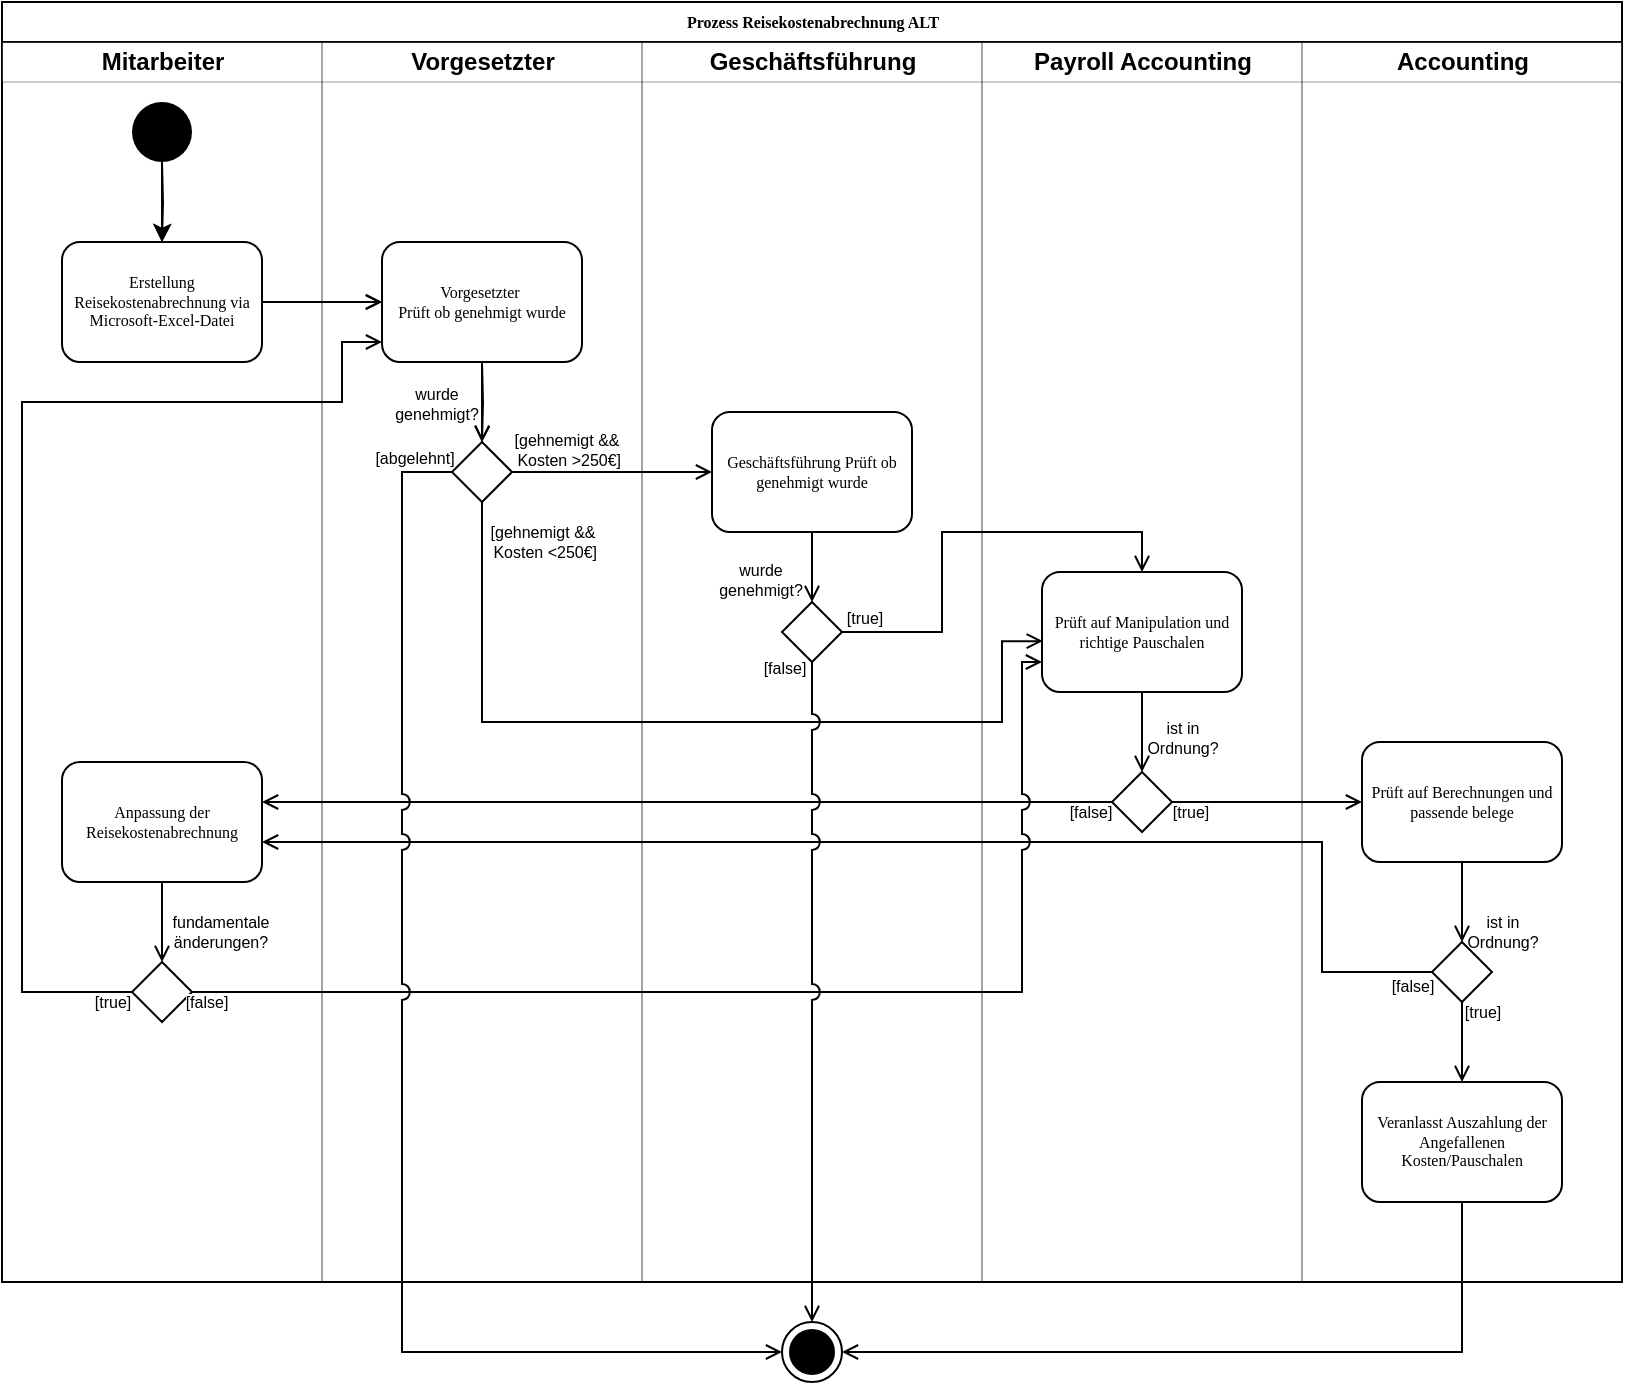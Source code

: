 <mxfile version="20.3.0" type="device"><diagram name="Page-1" id="74e2e168-ea6b-b213-b513-2b3c1d86103e"><mxGraphModel dx="813" dy="494" grid="1" gridSize="10" guides="1" tooltips="1" connect="1" arrows="1" fold="1" page="1" pageScale="1" pageWidth="1100" pageHeight="850" background="none" math="0" shadow="0"><root><mxCell id="0"/><mxCell id="1" parent="0"/><mxCell id="77e6c97f196da883-1" value="Prozess Reisekostenabrechnung ALT" style="swimlane;html=1;childLayout=stackLayout;startSize=20;rounded=0;shadow=0;labelBackgroundColor=none;strokeWidth=1;fontFamily=Verdana;fontSize=8;align=center;" parent="1" vertex="1"><mxGeometry width="810" height="640" as="geometry"/></mxCell><mxCell id="77e6c97f196da883-2" value="Mitarbeiter" style="swimlane;html=1;startSize=20;opacity=20;" parent="77e6c97f196da883-1" vertex="1"><mxGeometry y="20" width="160" height="620" as="geometry"/></mxCell><mxCell id="77e6c97f196da883-8" value="Erstellung Reisekostenabrechnung via Microsoft-Excel-Datei" style="rounded=1;whiteSpace=wrap;html=1;shadow=0;labelBackgroundColor=none;strokeWidth=1;fontFamily=Verdana;fontSize=8;align=center;" parent="77e6c97f196da883-2" vertex="1"><mxGeometry x="30" y="100" width="100" height="60" as="geometry"/></mxCell><mxCell id="UOhaXWKnbidm3IS1rfFW-2" value="" style="edgeStyle=orthogonalEdgeStyle;rounded=0;orthogonalLoop=1;jettySize=auto;html=1;" edge="1" parent="77e6c97f196da883-2" source="UOhaXWKnbidm3IS1rfFW-8" target="77e6c97f196da883-8"><mxGeometry relative="1" as="geometry"><mxPoint x="80" y="60" as="sourcePoint"/></mxGeometry></mxCell><mxCell id="UOhaXWKnbidm3IS1rfFW-8" value="" style="ellipse;fillColor=#000000;strokeColor=none;" vertex="1" parent="77e6c97f196da883-2"><mxGeometry x="65" y="30" width="30" height="30" as="geometry"/></mxCell><mxCell id="UOhaXWKnbidm3IS1rfFW-81" style="edgeStyle=orthogonalEdgeStyle;rounded=0;sketch=0;jumpStyle=arc;jumpSize=8;orthogonalLoop=1;jettySize=auto;html=1;shadow=0;labelBackgroundColor=default;labelBorderColor=none;strokeColor=default;strokeWidth=1;fontSize=8;endArrow=open;endFill=0;" edge="1" parent="77e6c97f196da883-2" source="UOhaXWKnbidm3IS1rfFW-67" target="UOhaXWKnbidm3IS1rfFW-79"><mxGeometry relative="1" as="geometry"/></mxCell><mxCell id="UOhaXWKnbidm3IS1rfFW-67" value="Anpassung der Reisekostenabrechnung" style="rounded=1;whiteSpace=wrap;html=1;shadow=0;labelBackgroundColor=none;strokeWidth=1;fontFamily=Verdana;fontSize=8;align=center;" vertex="1" parent="77e6c97f196da883-2"><mxGeometry x="30" y="360" width="100" height="60" as="geometry"/></mxCell><mxCell id="UOhaXWKnbidm3IS1rfFW-79" value="" style="rhombus;" vertex="1" parent="77e6c97f196da883-2"><mxGeometry x="65" y="460" width="30" height="30" as="geometry"/></mxCell><mxCell id="UOhaXWKnbidm3IS1rfFW-80" value="&lt;font face=&quot;Arial&quot;&gt;fundamentale&lt;br&gt;&lt;/font&gt;änderungen?" style="text;html=1;align=center;verticalAlign=middle;resizable=0;points=[];autosize=1;strokeColor=none;fillColor=none;fontSize=8;spacing=1;" vertex="1" parent="77e6c97f196da883-2"><mxGeometry x="74" y="430" width="70" height="30" as="geometry"/></mxCell><mxCell id="107ba76e4e335f99-1" style="edgeStyle=orthogonalEdgeStyle;rounded=1;html=1;labelBackgroundColor=none;startArrow=none;startFill=0;startSize=5;endArrow=classicThin;endFill=1;endSize=5;jettySize=auto;orthogonalLoop=1;strokeWidth=1;fontFamily=Verdana;fontSize=8" parent="77e6c97f196da883-1" source="77e6c97f196da883-17" edge="1"><mxGeometry relative="1" as="geometry"><mxPoint x="670" y="450" as="targetPoint"/></mxGeometry></mxCell><mxCell id="77e6c97f196da883-3" value="Vorgesetzter" style="swimlane;html=1;startSize=20;opacity=20;" parent="77e6c97f196da883-1" vertex="1"><mxGeometry x="160" y="20" width="160" height="620" as="geometry"/></mxCell><mxCell id="UOhaXWKnbidm3IS1rfFW-31" style="edgeStyle=orthogonalEdgeStyle;rounded=0;orthogonalLoop=1;jettySize=auto;html=1;fontSize=8;endArrow=open;endFill=0;" edge="1" parent="77e6c97f196da883-3" source="77e6c97f196da883-11" target="UOhaXWKnbidm3IS1rfFW-11"><mxGeometry relative="1" as="geometry"/></mxCell><mxCell id="77e6c97f196da883-11" value="Vorgesetzter&amp;nbsp;&lt;br&gt;Prüft ob genehmigt wurde" style="rounded=1;whiteSpace=wrap;html=1;shadow=0;labelBackgroundColor=none;strokeWidth=1;fontFamily=Verdana;fontSize=8;align=center;" parent="77e6c97f196da883-3" vertex="1"><mxGeometry x="30" y="100" width="100" height="60" as="geometry"/></mxCell><mxCell id="UOhaXWKnbidm3IS1rfFW-11" value="" style="rhombus;" vertex="1" parent="77e6c97f196da883-3"><mxGeometry x="65" y="200" width="30" height="30" as="geometry"/></mxCell><mxCell id="UOhaXWKnbidm3IS1rfFW-52" value="&lt;font style=&quot;font-size: 8px; line-height: 0.7;&quot; face=&quot;Arial&quot;&gt;wurde&lt;br style=&quot;font-size: 8px;&quot;&gt;genehmigt?&lt;/font&gt;" style="text;html=1;align=center;verticalAlign=middle;resizable=0;points=[];autosize=1;strokeColor=none;fillColor=none;fontSize=8;spacing=1;" vertex="1" parent="77e6c97f196da883-3"><mxGeometry x="27" y="166" width="60" height="30" as="geometry"/></mxCell><mxCell id="77e6c97f196da883-4" value="Geschäftsführung" style="swimlane;html=1;startSize=20;opacity=20;" parent="77e6c97f196da883-1" vertex="1"><mxGeometry x="320" y="20" width="170" height="620" as="geometry"/></mxCell><mxCell id="77e6c97f196da883-29" style="edgeStyle=orthogonalEdgeStyle;rounded=1;html=1;labelBackgroundColor=none;startArrow=none;startFill=0;startSize=5;endArrow=classicThin;endFill=1;endSize=5;jettySize=auto;orthogonalLoop=1;strokeWidth=1;fontFamily=Verdana;fontSize=8" parent="77e6c97f196da883-4" source="77e6c97f196da883-12" edge="1"><mxGeometry relative="1" as="geometry"><mxPoint x="80" y="240" as="targetPoint"/></mxGeometry></mxCell><mxCell id="UOhaXWKnbidm3IS1rfFW-36" style="edgeStyle=orthogonalEdgeStyle;rounded=0;orthogonalLoop=1;jettySize=auto;html=1;fontSize=8;endArrow=open;endFill=0;jumpStyle=arc;jumpSize=8;" edge="1" parent="77e6c97f196da883-4" source="UOhaXWKnbidm3IS1rfFW-9" target="UOhaXWKnbidm3IS1rfFW-35"><mxGeometry relative="1" as="geometry"/></mxCell><mxCell id="UOhaXWKnbidm3IS1rfFW-9" value="Geschäftsführung Prüft ob genehmigt wurde" style="rounded=1;whiteSpace=wrap;html=1;shadow=0;labelBackgroundColor=none;strokeWidth=1;fontFamily=Verdana;fontSize=8;align=center;" vertex="1" parent="77e6c97f196da883-4"><mxGeometry x="35" y="185" width="100" height="60" as="geometry"/></mxCell><mxCell id="UOhaXWKnbidm3IS1rfFW-35" value="" style="rhombus;" vertex="1" parent="77e6c97f196da883-4"><mxGeometry x="70" y="280" width="30" height="30" as="geometry"/></mxCell><mxCell id="UOhaXWKnbidm3IS1rfFW-44" value="&lt;font style=&quot;font-size: 8px; line-height: 0.7;&quot; face=&quot;Arial&quot;&gt;wurde&lt;br style=&quot;font-size: 8px;&quot;&gt;genehmigt?&lt;/font&gt;" style="text;html=1;align=center;verticalAlign=middle;resizable=0;points=[];autosize=1;strokeColor=none;fillColor=none;fontSize=8;spacing=1;" vertex="1" parent="77e6c97f196da883-4"><mxGeometry x="29" y="254" width="60" height="30" as="geometry"/></mxCell><mxCell id="77e6c97f196da883-5" value="Payroll Accounting" style="swimlane;html=1;startSize=20;opacity=20;" parent="77e6c97f196da883-1" vertex="1"><mxGeometry x="490" y="20" width="160" height="620" as="geometry"/></mxCell><mxCell id="77e6c97f196da883-34" style="edgeStyle=orthogonalEdgeStyle;rounded=1;html=1;labelBackgroundColor=none;startArrow=none;startFill=0;startSize=5;endArrow=classicThin;endFill=1;endSize=5;jettySize=auto;orthogonalLoop=1;strokeColor=#000000;strokeWidth=1;fontFamily=Verdana;fontSize=8;fontColor=#000000;" parent="77e6c97f196da883-5" source="77e6c97f196da883-15" edge="1"><mxGeometry relative="1" as="geometry"><mxPoint x="80" y="320" as="targetPoint"/></mxGeometry></mxCell><mxCell id="77e6c97f196da883-35" style="edgeStyle=orthogonalEdgeStyle;rounded=1;html=1;labelBackgroundColor=none;startArrow=none;startFill=0;startSize=5;endArrow=classicThin;endFill=1;endSize=5;jettySize=auto;orthogonalLoop=1;strokeWidth=1;fontFamily=Verdana;fontSize=8" parent="77e6c97f196da883-5" source="77e6c97f196da883-16" edge="1"><mxGeometry relative="1" as="geometry"><mxPoint x="80" y="400" as="targetPoint"/></mxGeometry></mxCell><mxCell id="UOhaXWKnbidm3IS1rfFW-62" style="edgeStyle=orthogonalEdgeStyle;rounded=0;sketch=0;jumpStyle=arc;jumpSize=8;orthogonalLoop=1;jettySize=auto;html=1;shadow=0;labelBackgroundColor=default;labelBorderColor=none;strokeColor=default;strokeWidth=1;fontSize=8;endArrow=open;endFill=0;" edge="1" parent="77e6c97f196da883-5" source="UOhaXWKnbidm3IS1rfFW-16" target="UOhaXWKnbidm3IS1rfFW-53"><mxGeometry relative="1" as="geometry"/></mxCell><mxCell id="UOhaXWKnbidm3IS1rfFW-16" value="Prüft auf Manipulation und richtige Pauschalen" style="rounded=1;whiteSpace=wrap;html=1;shadow=0;labelBackgroundColor=none;strokeWidth=1;fontFamily=Verdana;fontSize=8;align=center;" vertex="1" parent="77e6c97f196da883-5"><mxGeometry x="30" y="265" width="100" height="60" as="geometry"/></mxCell><mxCell id="UOhaXWKnbidm3IS1rfFW-53" value="" style="rhombus;" vertex="1" parent="77e6c97f196da883-5"><mxGeometry x="65" y="365" width="30" height="30" as="geometry"/></mxCell><mxCell id="UOhaXWKnbidm3IS1rfFW-65" value="&lt;font face=&quot;Arial&quot;&gt;ist in&lt;br&gt;Ordnung?&lt;/font&gt;" style="text;html=1;align=center;verticalAlign=middle;resizable=0;points=[];autosize=1;strokeColor=none;fillColor=none;fontSize=8;spacing=1;" vertex="1" parent="77e6c97f196da883-5"><mxGeometry x="70" y="333" width="60" height="30" as="geometry"/></mxCell><mxCell id="77e6c97f196da883-6" value="Accounting" style="swimlane;html=1;startSize=20;opacity=20;" parent="77e6c97f196da883-1" vertex="1"><mxGeometry x="650" y="20" width="160" height="620" as="geometry"/></mxCell><mxCell id="77e6c97f196da883-37" style="edgeStyle=orthogonalEdgeStyle;rounded=1;html=1;labelBackgroundColor=none;startArrow=none;startFill=0;startSize=5;endArrow=classicThin;endFill=1;endSize=5;jettySize=auto;orthogonalLoop=1;strokeWidth=1;fontFamily=Verdana;fontSize=8" parent="77e6c97f196da883-6" source="77e6c97f196da883-18" edge="1"><mxGeometry relative="1" as="geometry"><mxPoint x="80" y="480" as="targetPoint"/></mxGeometry></mxCell><mxCell id="77e6c97f196da883-38" style="edgeStyle=orthogonalEdgeStyle;rounded=1;html=1;labelBackgroundColor=none;startArrow=none;startFill=0;startSize=5;endArrow=classicThin;endFill=1;endSize=5;jettySize=auto;orthogonalLoop=1;strokeWidth=1;fontFamily=Verdana;fontSize=8" parent="77e6c97f196da883-6" source="77e6c97f196da883-21" edge="1"><mxGeometry relative="1" as="geometry"><mxPoint x="80" y="560" as="targetPoint"/></mxGeometry></mxCell><mxCell id="UOhaXWKnbidm3IS1rfFW-72" style="edgeStyle=orthogonalEdgeStyle;rounded=0;sketch=0;jumpStyle=arc;jumpSize=8;orthogonalLoop=1;jettySize=auto;html=1;shadow=0;labelBackgroundColor=default;labelBorderColor=none;strokeColor=default;strokeWidth=1;fontSize=8;endArrow=open;endFill=0;" edge="1" parent="77e6c97f196da883-6" source="UOhaXWKnbidm3IS1rfFW-55" target="UOhaXWKnbidm3IS1rfFW-71"><mxGeometry relative="1" as="geometry"/></mxCell><mxCell id="UOhaXWKnbidm3IS1rfFW-55" value="Prüft auf Berechnungen und passende belege" style="rounded=1;whiteSpace=wrap;html=1;shadow=0;labelBackgroundColor=none;strokeWidth=1;fontFamily=Verdana;fontSize=8;align=center;" vertex="1" parent="77e6c97f196da883-6"><mxGeometry x="30" y="350" width="100" height="60" as="geometry"/></mxCell><mxCell id="UOhaXWKnbidm3IS1rfFW-77" style="edgeStyle=orthogonalEdgeStyle;rounded=0;sketch=0;jumpStyle=arc;jumpSize=8;orthogonalLoop=1;jettySize=auto;html=1;shadow=0;labelBackgroundColor=default;labelBorderColor=none;strokeColor=default;strokeWidth=1;fontSize=8;endArrow=open;endFill=0;" edge="1" parent="77e6c97f196da883-6" source="UOhaXWKnbidm3IS1rfFW-71" target="UOhaXWKnbidm3IS1rfFW-76"><mxGeometry relative="1" as="geometry"/></mxCell><mxCell id="UOhaXWKnbidm3IS1rfFW-88" value="[true]" style="edgeLabel;html=1;align=center;verticalAlign=middle;resizable=0;points=[];fontSize=8;" vertex="1" connectable="0" parent="UOhaXWKnbidm3IS1rfFW-77"><mxGeometry x="-0.3" y="1" relative="1" as="geometry"><mxPoint x="9" y="-9" as="offset"/></mxGeometry></mxCell><mxCell id="UOhaXWKnbidm3IS1rfFW-71" value="" style="rhombus;" vertex="1" parent="77e6c97f196da883-6"><mxGeometry x="65" y="450" width="30" height="30" as="geometry"/></mxCell><mxCell id="UOhaXWKnbidm3IS1rfFW-73" value="&lt;font face=&quot;Arial&quot;&gt;ist in&lt;br&gt;Ordnung?&lt;/font&gt;" style="text;html=1;align=center;verticalAlign=middle;resizable=0;points=[];autosize=1;strokeColor=none;fillColor=none;fontSize=8;spacing=1;" vertex="1" parent="77e6c97f196da883-6"><mxGeometry x="70" y="430" width="60" height="30" as="geometry"/></mxCell><mxCell id="UOhaXWKnbidm3IS1rfFW-76" value="Veranlasst Auszahlung der Angefallenen Kosten/Pauschalen" style="rounded=1;whiteSpace=wrap;html=1;shadow=0;labelBackgroundColor=none;strokeWidth=1;fontFamily=Verdana;fontSize=8;align=center;" vertex="1" parent="77e6c97f196da883-6"><mxGeometry x="30" y="520" width="100" height="60" as="geometry"/></mxCell><mxCell id="UOhaXWKnbidm3IS1rfFW-30" style="edgeStyle=orthogonalEdgeStyle;rounded=0;orthogonalLoop=1;jettySize=auto;html=1;fontSize=8;endArrow=open;endFill=0;" edge="1" parent="77e6c97f196da883-1" source="77e6c97f196da883-8" target="77e6c97f196da883-11"><mxGeometry relative="1" as="geometry"/></mxCell><mxCell id="UOhaXWKnbidm3IS1rfFW-33" style="edgeStyle=orthogonalEdgeStyle;rounded=0;orthogonalLoop=1;jettySize=auto;html=1;fontSize=8;endArrow=open;endFill=0;jumpStyle=arc;jumpSize=8;" edge="1" parent="77e6c97f196da883-1" source="UOhaXWKnbidm3IS1rfFW-11" target="UOhaXWKnbidm3IS1rfFW-9"><mxGeometry relative="1" as="geometry"/></mxCell><mxCell id="UOhaXWKnbidm3IS1rfFW-34" value="[gehnemigt &amp;amp;&amp;amp;&lt;br&gt;&amp;nbsp;Kosten &amp;gt;250€]" style="edgeLabel;html=1;align=center;verticalAlign=middle;resizable=0;points=[];fontSize=8;" vertex="1" connectable="0" parent="UOhaXWKnbidm3IS1rfFW-33"><mxGeometry x="-0.671" relative="1" as="geometry"><mxPoint x="10" y="-11" as="offset"/></mxGeometry></mxCell><mxCell id="UOhaXWKnbidm3IS1rfFW-42" style="edgeStyle=orthogonalEdgeStyle;rounded=0;orthogonalLoop=1;jettySize=auto;html=1;fontSize=8;endArrow=open;endFill=0;entryX=0.5;entryY=0;entryDx=0;entryDy=0;jumpStyle=arc;jumpSize=8;" edge="1" parent="77e6c97f196da883-1" source="UOhaXWKnbidm3IS1rfFW-35" target="UOhaXWKnbidm3IS1rfFW-16"><mxGeometry relative="1" as="geometry"><Array as="points"><mxPoint x="470" y="315"/><mxPoint x="470" y="265"/><mxPoint x="570" y="265"/></Array></mxGeometry></mxCell><mxCell id="UOhaXWKnbidm3IS1rfFW-43" value="[true]" style="edgeLabel;html=1;align=center;verticalAlign=middle;resizable=0;points=[];fontSize=8;" vertex="1" connectable="0" parent="UOhaXWKnbidm3IS1rfFW-42"><mxGeometry x="0.217" relative="1" as="geometry"><mxPoint x="-73" y="43" as="offset"/></mxGeometry></mxCell><mxCell id="UOhaXWKnbidm3IS1rfFW-58" value="&lt;span style=&quot;color: rgb(0, 0, 0); font-family: Helvetica; font-size: 8px; font-style: normal; font-variant-ligatures: normal; font-variant-caps: normal; font-weight: 400; letter-spacing: normal; orphans: 2; text-align: center; text-indent: 0px; text-transform: none; widows: 2; word-spacing: 0px; -webkit-text-stroke-width: 0px; background-color: rgb(255, 255, 255); text-decoration-thickness: initial; text-decoration-style: initial; text-decoration-color: initial; float: none; display: inline !important;&quot;&gt;[gehnemigt &amp;amp;&amp;amp;&lt;/span&gt;&lt;br style=&quot;color: rgb(0, 0, 0); font-family: Helvetica; font-size: 8px; font-style: normal; font-variant-ligatures: normal; font-variant-caps: normal; font-weight: 400; letter-spacing: normal; orphans: 2; text-align: center; text-indent: 0px; text-transform: none; widows: 2; word-spacing: 0px; -webkit-text-stroke-width: 0px; text-decoration-thickness: initial; text-decoration-style: initial; text-decoration-color: initial;&quot;&gt;&lt;span style=&quot;color: rgb(0, 0, 0); font-family: Helvetica; font-size: 8px; font-style: normal; font-variant-ligatures: normal; font-variant-caps: normal; font-weight: 400; letter-spacing: normal; orphans: 2; text-align: center; text-indent: 0px; text-transform: none; widows: 2; word-spacing: 0px; -webkit-text-stroke-width: 0px; background-color: rgb(255, 255, 255); text-decoration-thickness: initial; text-decoration-style: initial; text-decoration-color: initial; float: none; display: inline !important;&quot;&gt;&amp;nbsp;Kosten &amp;lt;250€]&lt;/span&gt;" style="edgeStyle=orthogonalEdgeStyle;rounded=0;sketch=0;jumpStyle=arc;jumpSize=8;orthogonalLoop=1;jettySize=auto;html=1;shadow=0;labelBackgroundColor=default;labelBorderColor=none;strokeColor=default;strokeWidth=1;fontSize=8;endArrow=open;endFill=0;entryX=0.004;entryY=0.576;entryDx=0;entryDy=0;entryPerimeter=0;" edge="1" parent="77e6c97f196da883-1"><mxGeometry x="-0.907" y="30" relative="1" as="geometry"><mxPoint x="240" y="250" as="sourcePoint"/><mxPoint x="520.4" y="319.56" as="targetPoint"/><Array as="points"><mxPoint x="240" y="360"/><mxPoint x="500" y="360"/><mxPoint x="500" y="320"/></Array><mxPoint as="offset"/></mxGeometry></mxCell><mxCell id="UOhaXWKnbidm3IS1rfFW-63" style="edgeStyle=orthogonalEdgeStyle;rounded=0;sketch=0;jumpStyle=arc;jumpSize=8;orthogonalLoop=1;jettySize=auto;html=1;shadow=0;labelBackgroundColor=default;labelBorderColor=none;strokeColor=default;strokeWidth=1;fontSize=8;endArrow=open;endFill=0;" edge="1" parent="77e6c97f196da883-1" source="UOhaXWKnbidm3IS1rfFW-53" target="UOhaXWKnbidm3IS1rfFW-55"><mxGeometry relative="1" as="geometry"/></mxCell><mxCell id="UOhaXWKnbidm3IS1rfFW-64" value="[true]" style="edgeLabel;html=1;align=center;verticalAlign=middle;resizable=0;points=[];fontSize=8;" vertex="1" connectable="0" parent="UOhaXWKnbidm3IS1rfFW-63"><mxGeometry x="-0.267" relative="1" as="geometry"><mxPoint x="-26" y="5" as="offset"/></mxGeometry></mxCell><mxCell id="UOhaXWKnbidm3IS1rfFW-69" style="edgeStyle=orthogonalEdgeStyle;rounded=0;sketch=0;jumpStyle=arc;jumpSize=8;orthogonalLoop=1;jettySize=auto;html=1;shadow=0;labelBackgroundColor=default;labelBorderColor=none;strokeColor=default;strokeWidth=1;fontSize=8;endArrow=open;endFill=0;" edge="1" parent="77e6c97f196da883-1" source="UOhaXWKnbidm3IS1rfFW-53" target="UOhaXWKnbidm3IS1rfFW-67"><mxGeometry relative="1" as="geometry"><Array as="points"><mxPoint x="240" y="400"/><mxPoint x="240" y="400"/></Array></mxGeometry></mxCell><mxCell id="UOhaXWKnbidm3IS1rfFW-70" value="[false]" style="edgeLabel;html=1;align=center;verticalAlign=middle;resizable=0;points=[];fontSize=8;" vertex="1" connectable="0" parent="UOhaXWKnbidm3IS1rfFW-69"><mxGeometry x="-0.847" y="1" relative="1" as="geometry"><mxPoint x="21" y="4" as="offset"/></mxGeometry></mxCell><mxCell id="UOhaXWKnbidm3IS1rfFW-74" style="edgeStyle=orthogonalEdgeStyle;rounded=0;sketch=0;jumpStyle=arc;jumpSize=8;orthogonalLoop=1;jettySize=auto;html=1;shadow=0;labelBackgroundColor=default;labelBorderColor=none;strokeColor=default;strokeWidth=1;fontSize=8;endArrow=open;endFill=0;" edge="1" parent="77e6c97f196da883-1" source="UOhaXWKnbidm3IS1rfFW-71" target="UOhaXWKnbidm3IS1rfFW-67"><mxGeometry relative="1" as="geometry"><Array as="points"><mxPoint x="660" y="485"/><mxPoint x="660" y="420"/></Array></mxGeometry></mxCell><mxCell id="UOhaXWKnbidm3IS1rfFW-75" value="[false]" style="edgeLabel;html=1;align=center;verticalAlign=middle;resizable=0;points=[];fontSize=8;" vertex="1" connectable="0" parent="UOhaXWKnbidm3IS1rfFW-74"><mxGeometry x="-0.937" y="1" relative="1" as="geometry"><mxPoint x="10" y="6" as="offset"/></mxGeometry></mxCell><mxCell id="UOhaXWKnbidm3IS1rfFW-82" style="edgeStyle=orthogonalEdgeStyle;rounded=0;sketch=0;jumpStyle=arc;jumpSize=8;orthogonalLoop=1;jettySize=auto;html=1;shadow=0;labelBackgroundColor=default;labelBorderColor=none;strokeColor=default;strokeWidth=1;fontSize=8;endArrow=open;endFill=0;" edge="1" parent="77e6c97f196da883-1" source="UOhaXWKnbidm3IS1rfFW-79" target="77e6c97f196da883-11"><mxGeometry relative="1" as="geometry"><Array as="points"><mxPoint x="10" y="495"/><mxPoint x="10" y="200"/><mxPoint x="170" y="200"/><mxPoint x="170" y="170"/></Array></mxGeometry></mxCell><mxCell id="UOhaXWKnbidm3IS1rfFW-85" value="[true]" style="edgeLabel;html=1;align=center;verticalAlign=middle;resizable=0;points=[];fontSize=8;" vertex="1" connectable="0" parent="UOhaXWKnbidm3IS1rfFW-82"><mxGeometry x="-0.936" y="-2" relative="1" as="geometry"><mxPoint x="8" y="7" as="offset"/></mxGeometry></mxCell><mxCell id="UOhaXWKnbidm3IS1rfFW-83" style="edgeStyle=orthogonalEdgeStyle;rounded=0;sketch=0;jumpStyle=arc;jumpSize=8;orthogonalLoop=1;jettySize=auto;html=1;shadow=0;labelBackgroundColor=default;labelBorderColor=none;strokeColor=default;strokeWidth=1;fontSize=8;endArrow=open;endFill=0;entryX=0;entryY=0.75;entryDx=0;entryDy=0;" edge="1" parent="77e6c97f196da883-1" source="UOhaXWKnbidm3IS1rfFW-79" target="UOhaXWKnbidm3IS1rfFW-16"><mxGeometry relative="1" as="geometry"><Array as="points"><mxPoint x="510" y="495"/><mxPoint x="510" y="330"/></Array></mxGeometry></mxCell><mxCell id="UOhaXWKnbidm3IS1rfFW-84" value="[false]" style="edgeLabel;html=1;align=center;verticalAlign=middle;resizable=0;points=[];fontSize=8;" vertex="1" connectable="0" parent="UOhaXWKnbidm3IS1rfFW-83"><mxGeometry x="-0.966" y="-2" relative="1" as="geometry"><mxPoint x="-3" y="3" as="offset"/></mxGeometry></mxCell><mxCell id="UOhaXWKnbidm3IS1rfFW-40" style="edgeStyle=orthogonalEdgeStyle;rounded=0;orthogonalLoop=1;jettySize=auto;html=1;fontSize=8;endArrow=open;endFill=0;jumpStyle=arc;jumpSize=8;" edge="1" parent="1" source="UOhaXWKnbidm3IS1rfFW-11" target="UOhaXWKnbidm3IS1rfFW-45"><mxGeometry relative="1" as="geometry"><mxPoint x="190" y="235.0" as="targetPoint"/><Array as="points"><mxPoint x="200" y="235"/><mxPoint x="200" y="675"/></Array></mxGeometry></mxCell><mxCell id="UOhaXWKnbidm3IS1rfFW-41" value="[abgelehnt]" style="edgeLabel;html=1;align=center;verticalAlign=middle;resizable=0;points=[];fontSize=8;" vertex="1" connectable="0" parent="UOhaXWKnbidm3IS1rfFW-40"><mxGeometry x="-0.406" relative="1" as="geometry"><mxPoint x="6" y="-177" as="offset"/></mxGeometry></mxCell><mxCell id="UOhaXWKnbidm3IS1rfFW-45" value="" style="ellipse;html=1;shape=endState;fillColor=strokeColor;fontSize=8;" vertex="1" parent="1"><mxGeometry x="390" y="660" width="30" height="30" as="geometry"/></mxCell><mxCell id="UOhaXWKnbidm3IS1rfFW-46" style="edgeStyle=orthogonalEdgeStyle;rounded=0;orthogonalLoop=1;jettySize=auto;html=1;fontSize=8;endArrow=open;endFill=0;jumpStyle=arc;jumpSize=8;" edge="1" parent="1" source="UOhaXWKnbidm3IS1rfFW-35" target="UOhaXWKnbidm3IS1rfFW-45"><mxGeometry relative="1" as="geometry"/></mxCell><mxCell id="UOhaXWKnbidm3IS1rfFW-47" value="[false]" style="edgeLabel;html=1;align=center;verticalAlign=middle;resizable=0;points=[];fontSize=8;" vertex="1" connectable="0" parent="UOhaXWKnbidm3IS1rfFW-46"><mxGeometry x="-0.827" relative="1" as="geometry"><mxPoint x="-14" y="-26" as="offset"/></mxGeometry></mxCell><mxCell id="UOhaXWKnbidm3IS1rfFW-59" value="" style="edgeStyle=orthogonalEdgeStyle;rounded=0;orthogonalLoop=1;jettySize=auto;html=1;jumpStyle=arc;jumpSize=8;" edge="1" parent="1"><mxGeometry relative="1" as="geometry"><mxPoint x="80" y="80" as="sourcePoint"/><mxPoint x="80" y="120" as="targetPoint"/></mxGeometry></mxCell><mxCell id="UOhaXWKnbidm3IS1rfFW-60" style="edgeStyle=orthogonalEdgeStyle;rounded=0;orthogonalLoop=1;jettySize=auto;html=1;fontSize=8;endArrow=open;endFill=0;jumpStyle=arc;jumpSize=8;" edge="1" parent="1"><mxGeometry relative="1" as="geometry"><mxPoint x="130" y="150" as="sourcePoint"/><mxPoint x="190" y="150" as="targetPoint"/></mxGeometry></mxCell><mxCell id="UOhaXWKnbidm3IS1rfFW-61" style="edgeStyle=orthogonalEdgeStyle;rounded=0;orthogonalLoop=1;jettySize=auto;html=1;fontSize=8;endArrow=open;endFill=0;jumpStyle=arc;jumpSize=8;" edge="1" parent="1"><mxGeometry relative="1" as="geometry"><mxPoint x="240" y="180" as="sourcePoint"/><mxPoint x="240" y="220" as="targetPoint"/></mxGeometry></mxCell><mxCell id="UOhaXWKnbidm3IS1rfFW-86" style="edgeStyle=orthogonalEdgeStyle;rounded=0;sketch=0;jumpStyle=arc;jumpSize=8;orthogonalLoop=1;jettySize=auto;html=1;shadow=0;labelBackgroundColor=default;labelBorderColor=none;strokeColor=default;strokeWidth=1;fontSize=8;endArrow=open;endFill=0;" edge="1" parent="1" source="UOhaXWKnbidm3IS1rfFW-76" target="UOhaXWKnbidm3IS1rfFW-45"><mxGeometry relative="1" as="geometry"><Array as="points"><mxPoint x="730" y="675"/></Array></mxGeometry></mxCell></root></mxGraphModel></diagram></mxfile>